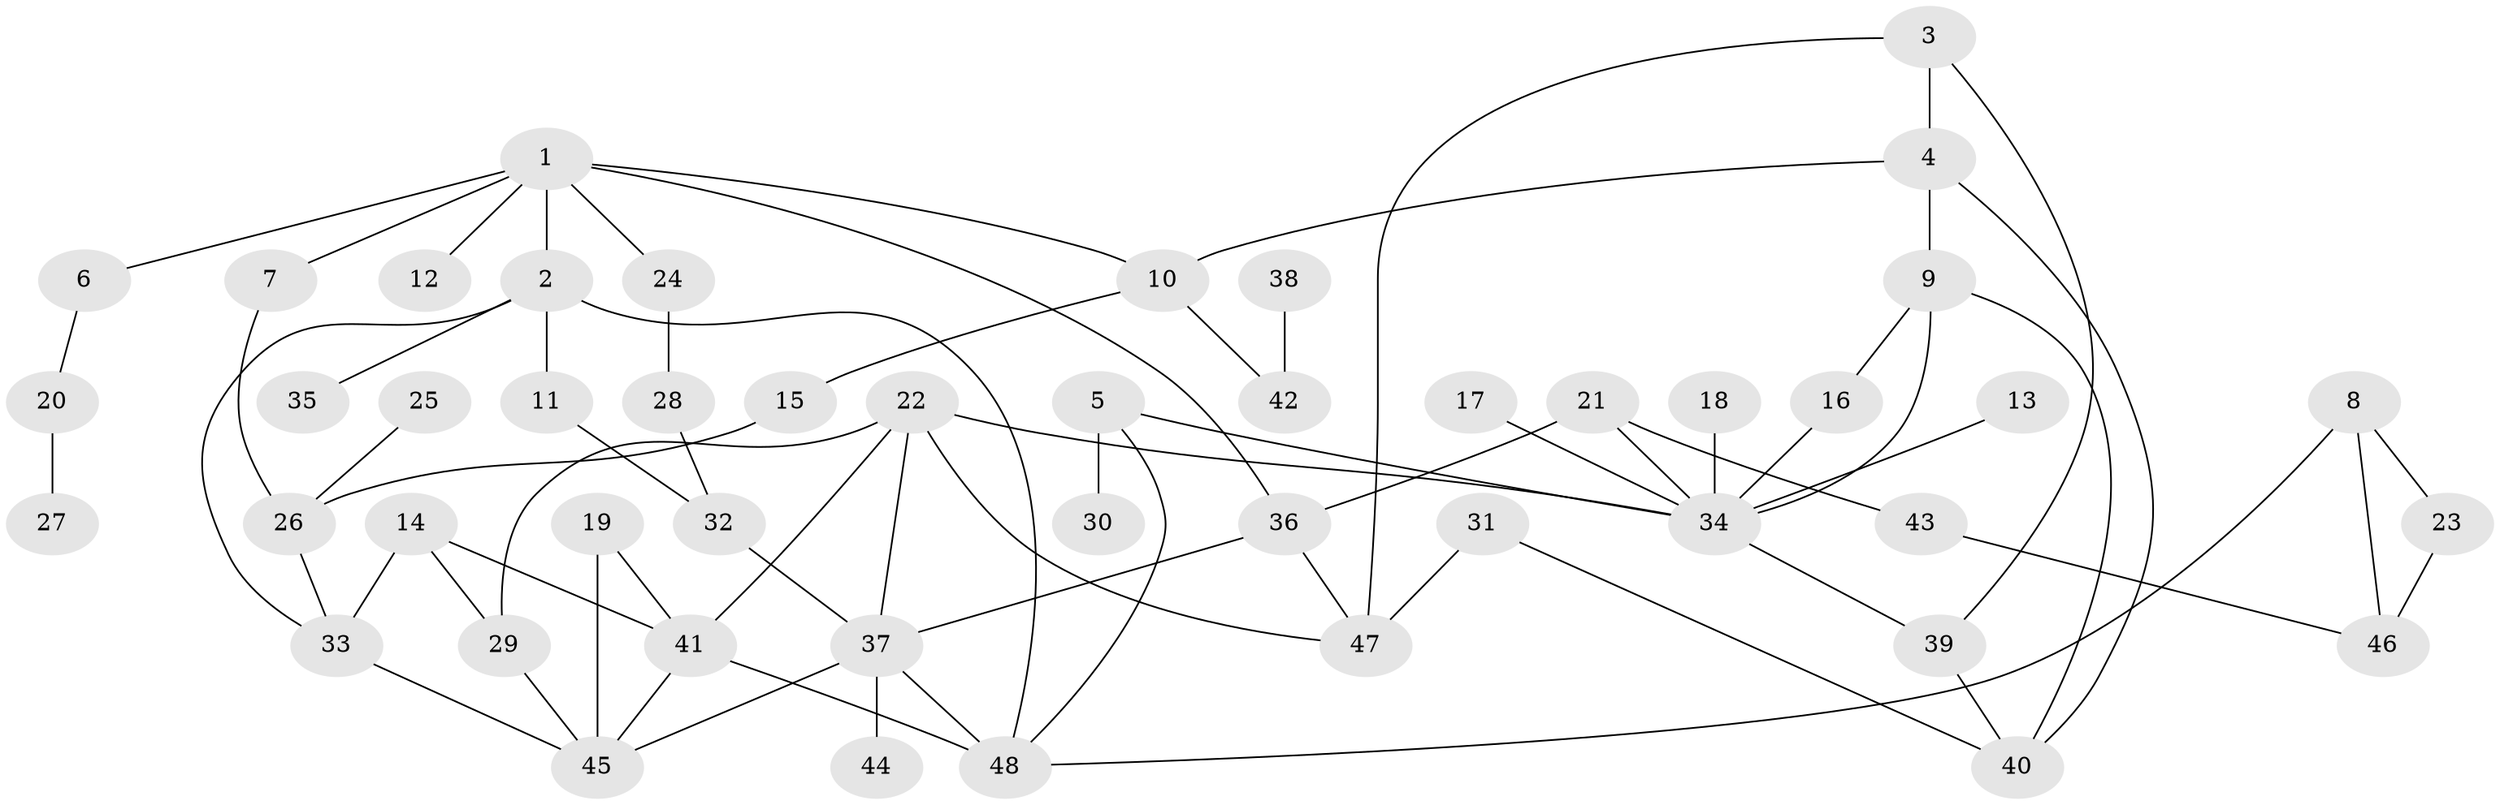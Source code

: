 // original degree distribution, {7: 0.010526315789473684, 3: 0.24210526315789474, 1: 0.29473684210526313, 5: 0.08421052631578947, 4: 0.10526315789473684, 2: 0.25263157894736843, 6: 0.010526315789473684}
// Generated by graph-tools (version 1.1) at 2025/25/03/09/25 03:25:27]
// undirected, 48 vertices, 71 edges
graph export_dot {
graph [start="1"]
  node [color=gray90,style=filled];
  1;
  2;
  3;
  4;
  5;
  6;
  7;
  8;
  9;
  10;
  11;
  12;
  13;
  14;
  15;
  16;
  17;
  18;
  19;
  20;
  21;
  22;
  23;
  24;
  25;
  26;
  27;
  28;
  29;
  30;
  31;
  32;
  33;
  34;
  35;
  36;
  37;
  38;
  39;
  40;
  41;
  42;
  43;
  44;
  45;
  46;
  47;
  48;
  1 -- 2 [weight=1.0];
  1 -- 6 [weight=1.0];
  1 -- 7 [weight=1.0];
  1 -- 10 [weight=1.0];
  1 -- 12 [weight=1.0];
  1 -- 24 [weight=1.0];
  1 -- 36 [weight=1.0];
  2 -- 11 [weight=1.0];
  2 -- 33 [weight=1.0];
  2 -- 35 [weight=1.0];
  2 -- 48 [weight=1.0];
  3 -- 4 [weight=1.0];
  3 -- 39 [weight=1.0];
  3 -- 47 [weight=1.0];
  4 -- 9 [weight=2.0];
  4 -- 10 [weight=1.0];
  4 -- 40 [weight=1.0];
  5 -- 30 [weight=1.0];
  5 -- 34 [weight=1.0];
  5 -- 48 [weight=1.0];
  6 -- 20 [weight=1.0];
  7 -- 26 [weight=1.0];
  8 -- 23 [weight=1.0];
  8 -- 46 [weight=1.0];
  8 -- 48 [weight=1.0];
  9 -- 16 [weight=1.0];
  9 -- 34 [weight=1.0];
  9 -- 40 [weight=1.0];
  10 -- 15 [weight=1.0];
  10 -- 42 [weight=1.0];
  11 -- 32 [weight=1.0];
  13 -- 34 [weight=1.0];
  14 -- 29 [weight=1.0];
  14 -- 33 [weight=1.0];
  14 -- 41 [weight=1.0];
  15 -- 26 [weight=1.0];
  16 -- 34 [weight=1.0];
  17 -- 34 [weight=1.0];
  18 -- 34 [weight=1.0];
  19 -- 41 [weight=1.0];
  19 -- 45 [weight=1.0];
  20 -- 27 [weight=1.0];
  21 -- 34 [weight=1.0];
  21 -- 36 [weight=1.0];
  21 -- 43 [weight=1.0];
  22 -- 29 [weight=1.0];
  22 -- 34 [weight=1.0];
  22 -- 37 [weight=1.0];
  22 -- 41 [weight=1.0];
  22 -- 47 [weight=1.0];
  23 -- 46 [weight=1.0];
  24 -- 28 [weight=1.0];
  25 -- 26 [weight=1.0];
  26 -- 33 [weight=1.0];
  28 -- 32 [weight=1.0];
  29 -- 45 [weight=1.0];
  31 -- 40 [weight=1.0];
  31 -- 47 [weight=1.0];
  32 -- 37 [weight=1.0];
  33 -- 45 [weight=1.0];
  34 -- 39 [weight=1.0];
  36 -- 37 [weight=1.0];
  36 -- 47 [weight=1.0];
  37 -- 44 [weight=1.0];
  37 -- 45 [weight=1.0];
  37 -- 48 [weight=1.0];
  38 -- 42 [weight=1.0];
  39 -- 40 [weight=1.0];
  41 -- 45 [weight=1.0];
  41 -- 48 [weight=1.0];
  43 -- 46 [weight=1.0];
}
